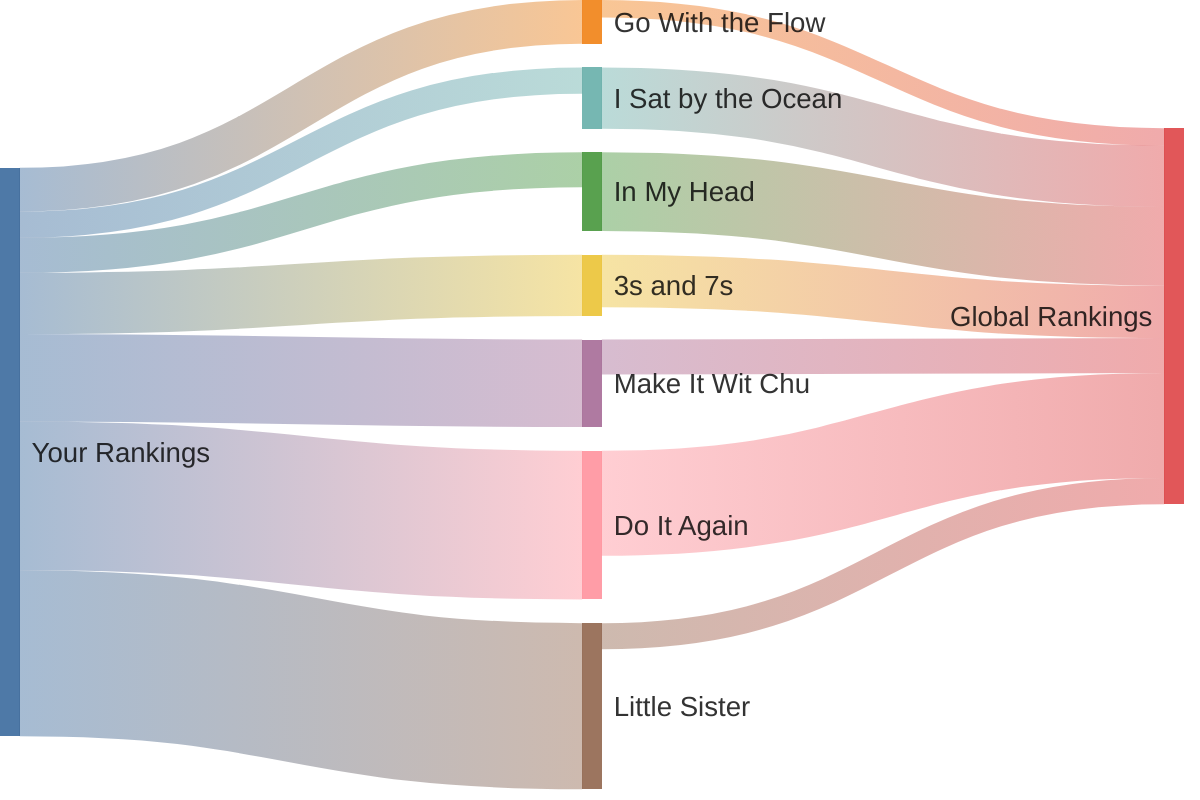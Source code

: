 sankey-beta

    Your Rankings,Go With the Flow,5
    Go With the Flow,Global Rankings,2

    Your Rankings,I Sat by the Ocean,3  
    I Sat by the Ocean,Global Rankings,7

    Your Rankings,In My Head,4
    In My Head,Global Rankings,9

    Your Rankings,3s and 7s,7
    3s and 7s,Global Rankings,6

    Your Rankings,Make It Wit Chu,10
    Make It Wit Chu,Global Rankings,4

    Your Rankings,Do It Again,17
    Do It Again,Global Rankings,12

    Your Rankings,Little Sister,19  
    Little Sister,Global Rankings,3

    %% Config
    %%{init: {"sankey": {"showValues": false}}}%%